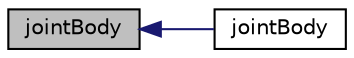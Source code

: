 digraph "jointBody"
{
  bgcolor="transparent";
  edge [fontname="Helvetica",fontsize="10",labelfontname="Helvetica",labelfontsize="10"];
  node [fontname="Helvetica",fontsize="10",shape=record];
  rankdir="LR";
  Node1 [label="jointBody",height=0.2,width=0.4,color="black", fillcolor="grey75", style="filled", fontcolor="black"];
  Node1 -> Node2 [dir="back",color="midnightblue",fontsize="10",style="solid",fontname="Helvetica"];
  Node2 [label="jointBody",height=0.2,width=0.4,color="black",URL="$a01243.html#a44baf8ca8dbaee851590510f9c8fa0ba",tooltip="Construct a named joint body. "];
}
